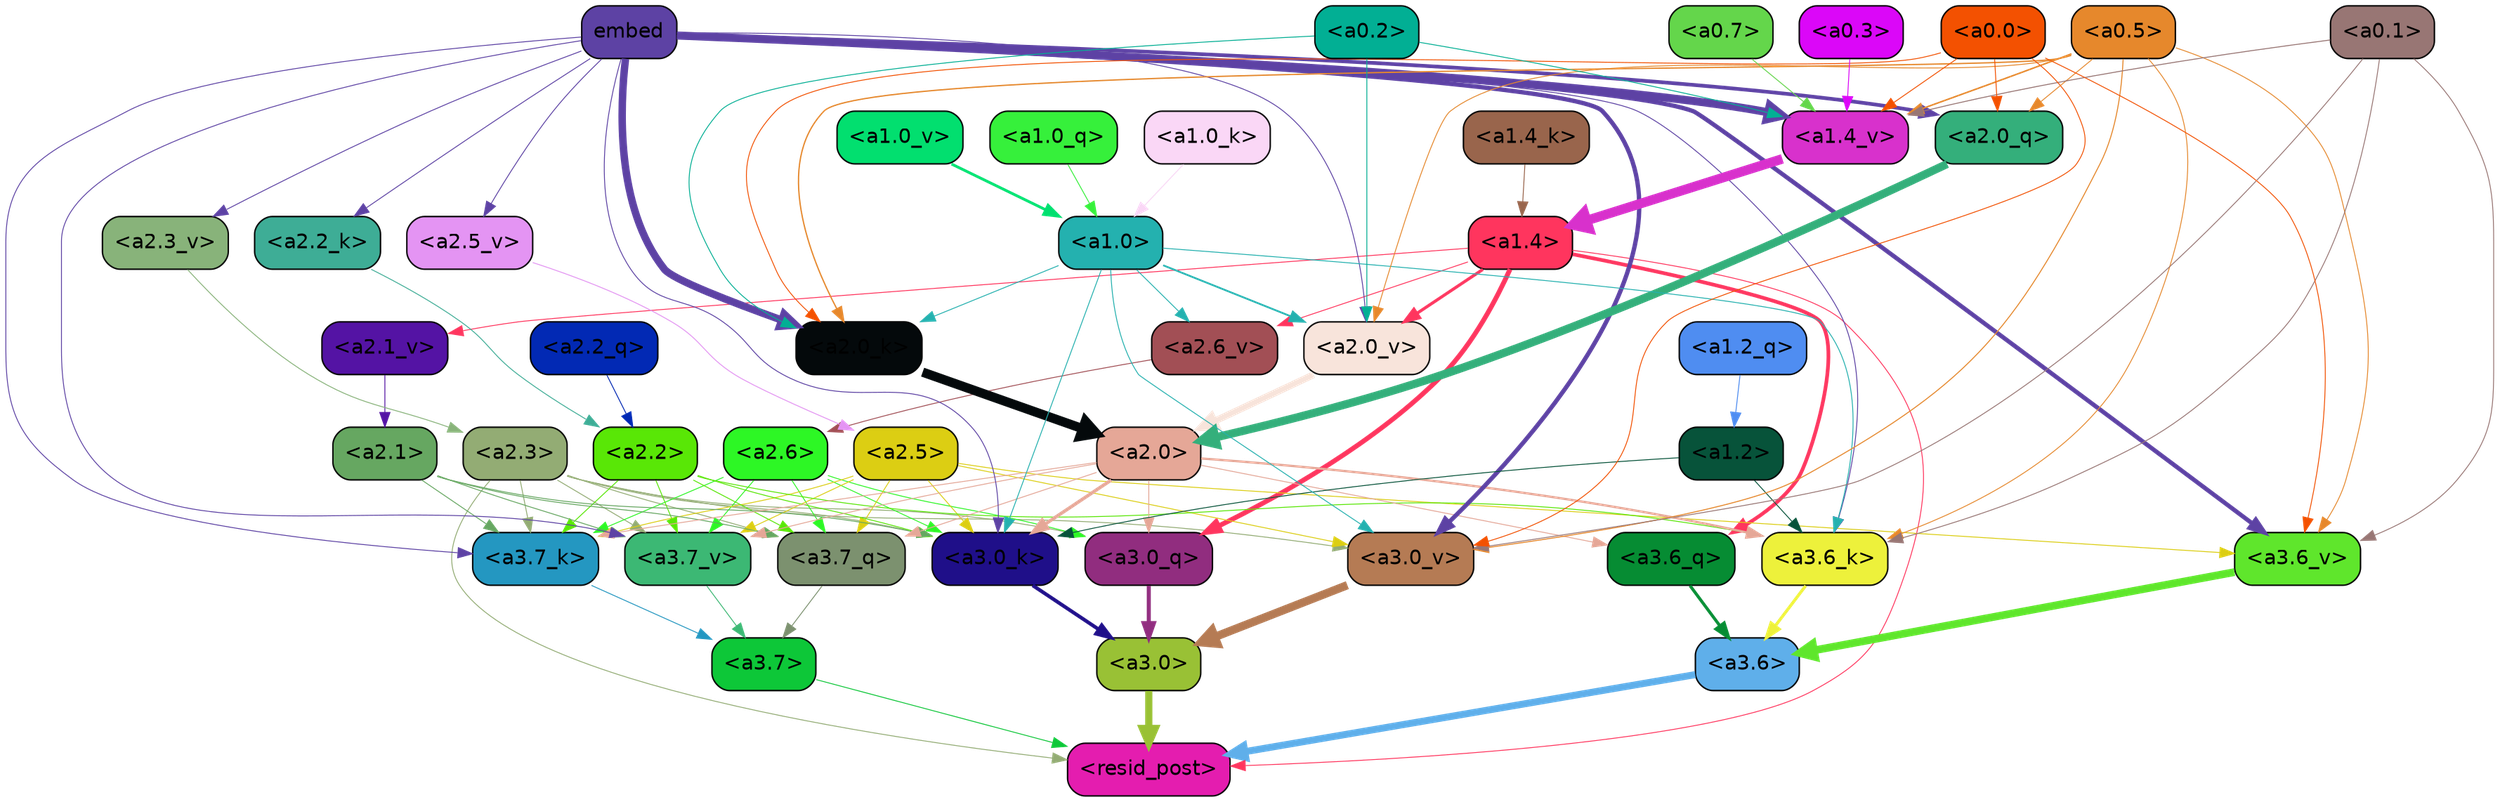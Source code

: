 strict digraph "" {
	graph [bgcolor=transparent,
		layout=dot,
		overlap=false,
		splines=true
	];
	"<a3.7>"	[color=black,
		fillcolor="#0dc738",
		fontname=Helvetica,
		shape=box,
		style="filled, rounded"];
	"<resid_post>"	[color=black,
		fillcolor="#e41daf",
		fontname=Helvetica,
		shape=box,
		style="filled, rounded"];
	"<a3.7>" -> "<resid_post>"	[color="#0dc738",
		penwidth=0.6];
	"<a3.6>"	[color=black,
		fillcolor="#5fafea",
		fontname=Helvetica,
		shape=box,
		style="filled, rounded"];
	"<a3.6>" -> "<resid_post>"	[color="#5fafea",
		penwidth=4.753257989883423];
	"<a3.0>"	[color=black,
		fillcolor="#99c135",
		fontname=Helvetica,
		shape=box,
		style="filled, rounded"];
	"<a3.0>" -> "<resid_post>"	[color="#99c135",
		penwidth=4.90053927898407];
	"<a2.3>"	[color=black,
		fillcolor="#93ac74",
		fontname=Helvetica,
		shape=box,
		style="filled, rounded"];
	"<a2.3>" -> "<resid_post>"	[color="#93ac74",
		penwidth=0.6];
	"<a3.7_q>"	[color=black,
		fillcolor="#7c916f",
		fontname=Helvetica,
		shape=box,
		style="filled, rounded"];
	"<a2.3>" -> "<a3.7_q>"	[color="#93ac74",
		penwidth=0.6];
	"<a3.0_q>"	[color=black,
		fillcolor="#912d7f",
		fontname=Helvetica,
		shape=box,
		style="filled, rounded"];
	"<a2.3>" -> "<a3.0_q>"	[color="#93ac74",
		penwidth=0.6];
	"<a3.7_k>"	[color=black,
		fillcolor="#2497c1",
		fontname=Helvetica,
		shape=box,
		style="filled, rounded"];
	"<a2.3>" -> "<a3.7_k>"	[color="#93ac74",
		penwidth=0.6];
	"<a3.0_k>"	[color=black,
		fillcolor="#1f0f89",
		fontname=Helvetica,
		shape=box,
		style="filled, rounded"];
	"<a2.3>" -> "<a3.0_k>"	[color="#93ac74",
		penwidth=0.6];
	"<a3.7_v>"	[color=black,
		fillcolor="#3cb874",
		fontname=Helvetica,
		shape=box,
		style="filled, rounded"];
	"<a2.3>" -> "<a3.7_v>"	[color="#93ac74",
		penwidth=0.6];
	"<a3.0_v>"	[color=black,
		fillcolor="#b57b54",
		fontname=Helvetica,
		shape=box,
		style="filled, rounded"];
	"<a2.3>" -> "<a3.0_v>"	[color="#93ac74",
		penwidth=0.6];
	"<a1.4>"	[color=black,
		fillcolor="#ff355e",
		fontname=Helvetica,
		shape=box,
		style="filled, rounded"];
	"<a1.4>" -> "<resid_post>"	[color="#ff355e",
		penwidth=0.6];
	"<a3.6_q>"	[color=black,
		fillcolor="#068c33",
		fontname=Helvetica,
		shape=box,
		style="filled, rounded"];
	"<a1.4>" -> "<a3.6_q>"	[color="#ff355e",
		penwidth=2.5149343013763428];
	"<a1.4>" -> "<a3.0_q>"	[color="#ff355e",
		penwidth=3.2760138511657715];
	"<a2.6_v>"	[color=black,
		fillcolor="#a24f55",
		fontname=Helvetica,
		shape=box,
		style="filled, rounded"];
	"<a1.4>" -> "<a2.6_v>"	[color="#ff355e",
		penwidth=0.6];
	"<a2.1_v>"	[color=black,
		fillcolor="#5413a4",
		fontname=Helvetica,
		shape=box,
		style="filled, rounded"];
	"<a1.4>" -> "<a2.1_v>"	[color="#ff355e",
		penwidth=0.6];
	"<a2.0_v>"	[color=black,
		fillcolor="#f8e4db",
		fontname=Helvetica,
		shape=box,
		style="filled, rounded"];
	"<a1.4>" -> "<a2.0_v>"	[color="#ff355e",
		penwidth=2.0870713144540787];
	"<a3.7_q>" -> "<a3.7>"	[color="#7c916f",
		penwidth=0.6];
	"<a3.6_q>" -> "<a3.6>"	[color="#068c33",
		penwidth=2.091020345687866];
	"<a3.0_q>" -> "<a3.0>"	[color="#912d7f",
		penwidth=2.7421876192092896];
	"<a3.7_k>" -> "<a3.7>"	[color="#2497c1",
		penwidth=0.6];
	"<a3.6_k>"	[color=black,
		fillcolor="#edf13b",
		fontname=Helvetica,
		shape=box,
		style="filled, rounded"];
	"<a3.6_k>" -> "<a3.6>"	[color="#edf13b",
		penwidth=2.048597991466522];
	"<a3.0_k>" -> "<a3.0>"	[color="#1f0f89",
		penwidth=2.476402521133423];
	"<a3.7_v>" -> "<a3.7>"	[color="#3cb874",
		penwidth=0.6];
	"<a3.6_v>"	[color=black,
		fillcolor="#5fe62c",
		fontname=Helvetica,
		shape=box,
		style="filled, rounded"];
	"<a3.6_v>" -> "<a3.6>"	[color="#5fe62c",
		penwidth=5.2550448179244995];
	"<a3.0_v>" -> "<a3.0>"	[color="#b57b54",
		penwidth=5.652270674705505];
	"<a2.6>"	[color=black,
		fillcolor="#2df725",
		fontname=Helvetica,
		shape=box,
		style="filled, rounded"];
	"<a2.6>" -> "<a3.7_q>"	[color="#2df725",
		penwidth=0.6];
	"<a2.6>" -> "<a3.0_q>"	[color="#2df725",
		penwidth=0.6];
	"<a2.6>" -> "<a3.7_k>"	[color="#2df725",
		penwidth=0.6];
	"<a2.6>" -> "<a3.0_k>"	[color="#2df725",
		penwidth=0.6];
	"<a2.6>" -> "<a3.7_v>"	[color="#2df725",
		penwidth=0.6];
	"<a2.5>"	[color=black,
		fillcolor="#dcce13",
		fontname=Helvetica,
		shape=box,
		style="filled, rounded"];
	"<a2.5>" -> "<a3.7_q>"	[color="#dcce13",
		penwidth=0.6];
	"<a2.5>" -> "<a3.7_k>"	[color="#dcce13",
		penwidth=0.6];
	"<a2.5>" -> "<a3.0_k>"	[color="#dcce13",
		penwidth=0.6];
	"<a2.5>" -> "<a3.7_v>"	[color="#dcce13",
		penwidth=0.6];
	"<a2.5>" -> "<a3.6_v>"	[color="#dcce13",
		penwidth=0.6];
	"<a2.5>" -> "<a3.0_v>"	[color="#dcce13",
		penwidth=0.6];
	"<a2.2>"	[color=black,
		fillcolor="#59e706",
		fontname=Helvetica,
		shape=box,
		style="filled, rounded"];
	"<a2.2>" -> "<a3.7_q>"	[color="#59e706",
		penwidth=0.6];
	"<a2.2>" -> "<a3.7_k>"	[color="#59e706",
		penwidth=0.6];
	"<a2.2>" -> "<a3.6_k>"	[color="#59e706",
		penwidth=0.6];
	"<a2.2>" -> "<a3.0_k>"	[color="#59e706",
		penwidth=0.6];
	"<a2.2>" -> "<a3.7_v>"	[color="#59e706",
		penwidth=0.6];
	"<a2.1>"	[color=black,
		fillcolor="#66a761",
		fontname=Helvetica,
		shape=box,
		style="filled, rounded"];
	"<a2.1>" -> "<a3.7_q>"	[color="#66a761",
		penwidth=0.6];
	"<a2.1>" -> "<a3.7_k>"	[color="#66a761",
		penwidth=0.6];
	"<a2.1>" -> "<a3.0_k>"	[color="#66a761",
		penwidth=0.6];
	"<a2.1>" -> "<a3.7_v>"	[color="#66a761",
		penwidth=0.6];
	"<a2.0>"	[color=black,
		fillcolor="#e5a797",
		fontname=Helvetica,
		shape=box,
		style="filled, rounded"];
	"<a2.0>" -> "<a3.7_q>"	[color="#e5a797",
		penwidth=0.6];
	"<a2.0>" -> "<a3.6_q>"	[color="#e5a797",
		penwidth=0.6];
	"<a2.0>" -> "<a3.0_q>"	[color="#e5a797",
		penwidth=0.6];
	"<a2.0>" -> "<a3.7_k>"	[color="#e5a797",
		penwidth=0.6];
	"<a2.0>" -> "<a3.6_k>"	[color="#e5a797",
		penwidth=1.5290023684501648];
	"<a2.0>" -> "<a3.0_k>"	[color="#e5a797",
		penwidth=2.2635570764541626];
	"<a2.0>" -> "<a3.7_v>"	[color="#e5a797",
		penwidth=0.6];
	embed	[color=black,
		fillcolor="#5d42a4",
		fontname=Helvetica,
		shape=box,
		style="filled, rounded"];
	embed -> "<a3.7_k>"	[color="#5d42a4",
		penwidth=0.6];
	embed -> "<a3.6_k>"	[color="#5d42a4",
		penwidth=0.6];
	embed -> "<a3.0_k>"	[color="#5d42a4",
		penwidth=0.6];
	embed -> "<a3.7_v>"	[color="#5d42a4",
		penwidth=0.6];
	embed -> "<a3.6_v>"	[color="#5d42a4",
		penwidth=2.9556376338005066];
	embed -> "<a3.0_v>"	[color="#5d42a4",
		penwidth=2.972973108291626];
	"<a2.0_q>"	[color=black,
		fillcolor="#34af7b",
		fontname=Helvetica,
		shape=box,
		style="filled, rounded"];
	embed -> "<a2.0_q>"	[color="#5d42a4",
		penwidth=2.522909115999937];
	"<a2.2_k>"	[color=black,
		fillcolor="#3ead96",
		fontname=Helvetica,
		shape=box,
		style="filled, rounded"];
	embed -> "<a2.2_k>"	[color="#5d42a4",
		penwidth=0.6];
	"<a2.0_k>"	[color=black,
		fillcolor="#04090b",
		fontname=Helvetica,
		shape=box,
		style="filled, rounded"];
	embed -> "<a2.0_k>"	[color="#5d42a4",
		penwidth=5.094568967819214];
	"<a2.5_v>"	[color=black,
		fillcolor="#e494f3",
		fontname=Helvetica,
		shape=box,
		style="filled, rounded"];
	embed -> "<a2.5_v>"	[color="#5d42a4",
		penwidth=0.6];
	"<a2.3_v>"	[color=black,
		fillcolor="#88b37a",
		fontname=Helvetica,
		shape=box,
		style="filled, rounded"];
	embed -> "<a2.3_v>"	[color="#5d42a4",
		penwidth=0.6];
	embed -> "<a2.0_v>"	[color="#5d42a4",
		penwidth=0.6];
	"<a1.4_v>"	[color=black,
		fillcolor="#d831cc",
		fontname=Helvetica,
		shape=box,
		style="filled, rounded"];
	embed -> "<a1.4_v>"	[color="#5d42a4",
		penwidth=5.504090070724487];
	"<a1.2>"	[color=black,
		fillcolor="#07533a",
		fontname=Helvetica,
		shape=box,
		style="filled, rounded"];
	"<a1.2>" -> "<a3.6_k>"	[color="#07533a",
		penwidth=0.6];
	"<a1.2>" -> "<a3.0_k>"	[color="#07533a",
		penwidth=0.6];
	"<a1.0>"	[color=black,
		fillcolor="#24b1af",
		fontname=Helvetica,
		shape=box,
		style="filled, rounded"];
	"<a1.0>" -> "<a3.6_k>"	[color="#24b1af",
		penwidth=0.6];
	"<a1.0>" -> "<a3.0_k>"	[color="#24b1af",
		penwidth=0.6];
	"<a1.0>" -> "<a3.0_v>"	[color="#24b1af",
		penwidth=0.6];
	"<a1.0>" -> "<a2.0_k>"	[color="#24b1af",
		penwidth=0.6];
	"<a1.0>" -> "<a2.6_v>"	[color="#24b1af",
		penwidth=0.6];
	"<a1.0>" -> "<a2.0_v>"	[color="#24b1af",
		penwidth=1.2152502536773682];
	"<a0.5>"	[color=black,
		fillcolor="#e6882c",
		fontname=Helvetica,
		shape=box,
		style="filled, rounded"];
	"<a0.5>" -> "<a3.6_k>"	[color="#e6882c",
		penwidth=0.6];
	"<a0.5>" -> "<a3.6_v>"	[color="#e6882c",
		penwidth=0.6];
	"<a0.5>" -> "<a3.0_v>"	[color="#e6882c",
		penwidth=0.6790935099124908];
	"<a0.5>" -> "<a2.0_q>"	[color="#e6882c",
		penwidth=0.6];
	"<a0.5>" -> "<a2.0_k>"	[color="#e6882c",
		penwidth=0.8835153579711914];
	"<a0.5>" -> "<a2.0_v>"	[color="#e6882c",
		penwidth=0.6];
	"<a0.5>" -> "<a1.4_v>"	[color="#e6882c",
		penwidth=1.022335171699524];
	"<a0.1>"	[color=black,
		fillcolor="#987674",
		fontname=Helvetica,
		shape=box,
		style="filled, rounded"];
	"<a0.1>" -> "<a3.6_k>"	[color="#987674",
		penwidth=0.6];
	"<a0.1>" -> "<a3.6_v>"	[color="#987674",
		penwidth=0.6];
	"<a0.1>" -> "<a3.0_v>"	[color="#987674",
		penwidth=0.6];
	"<a0.1>" -> "<a1.4_v>"	[color="#987674",
		penwidth=0.6438122987747192];
	"<a0.0>"	[color=black,
		fillcolor="#f35101",
		fontname=Helvetica,
		shape=box,
		style="filled, rounded"];
	"<a0.0>" -> "<a3.6_v>"	[color="#f35101",
		penwidth=0.6];
	"<a0.0>" -> "<a3.0_v>"	[color="#f35101",
		penwidth=0.6];
	"<a0.0>" -> "<a2.0_q>"	[color="#f35101",
		penwidth=0.6];
	"<a0.0>" -> "<a2.0_k>"	[color="#f35101",
		penwidth=0.6];
	"<a0.0>" -> "<a1.4_v>"	[color="#f35101",
		penwidth=0.6];
	"<a2.2_q>"	[color=black,
		fillcolor="#0229b4",
		fontname=Helvetica,
		shape=box,
		style="filled, rounded"];
	"<a2.2_q>" -> "<a2.2>"	[color="#0229b4",
		penwidth=0.6];
	"<a2.0_q>" -> "<a2.0>"	[color="#34af7b",
		penwidth=5.557696580886841];
	"<a2.2_k>" -> "<a2.2>"	[color="#3ead96",
		penwidth=0.6];
	"<a2.0_k>" -> "<a2.0>"	[color="#04090b",
		penwidth=6.320472955703735];
	"<a2.6_v>" -> "<a2.6>"	[color="#a24f55",
		penwidth=0.6];
	"<a2.5_v>" -> "<a2.5>"	[color="#e494f3",
		penwidth=0.6];
	"<a2.3_v>" -> "<a2.3>"	[color="#88b37a",
		penwidth=0.6];
	"<a2.1_v>" -> "<a2.1>"	[color="#5413a4",
		penwidth=0.6];
	"<a2.0_v>" -> "<a2.0>"	[color="#f8e4db",
		penwidth=4.611755967140198];
	"<a0.2>"	[color=black,
		fillcolor="#02af94",
		fontname=Helvetica,
		shape=box,
		style="filled, rounded"];
	"<a0.2>" -> "<a2.0_k>"	[color="#02af94",
		penwidth=0.6];
	"<a0.2>" -> "<a2.0_v>"	[color="#02af94",
		penwidth=0.6];
	"<a0.2>" -> "<a1.4_v>"	[color="#02af94",
		penwidth=0.6];
	"<a1.2_q>"	[color=black,
		fillcolor="#4f8df1",
		fontname=Helvetica,
		shape=box,
		style="filled, rounded"];
	"<a1.2_q>" -> "<a1.2>"	[color="#4f8df1",
		penwidth=0.6145738363265991];
	"<a1.0_q>"	[color=black,
		fillcolor="#36f03b",
		fontname=Helvetica,
		shape=box,
		style="filled, rounded"];
	"<a1.0_q>" -> "<a1.0>"	[color="#36f03b",
		penwidth=0.6];
	"<a1.4_k>"	[color=black,
		fillcolor="#99654c",
		fontname=Helvetica,
		shape=box,
		style="filled, rounded"];
	"<a1.4_k>" -> "<a1.4>"	[color="#99654c",
		penwidth=0.6];
	"<a1.0_k>"	[color=black,
		fillcolor="#fad7f6",
		fontname=Helvetica,
		shape=box,
		style="filled, rounded"];
	"<a1.0_k>" -> "<a1.0>"	[color="#fad7f6",
		penwidth=0.6];
	"<a1.4_v>" -> "<a1.4>"	[color="#d831cc",
		penwidth=6.5241758823394775];
	"<a1.0_v>"	[color=black,
		fillcolor="#02df6f",
		fontname=Helvetica,
		shape=box,
		style="filled, rounded"];
	"<a1.0_v>" -> "<a1.0>"	[color="#02df6f",
		penwidth=1.8809151649475098];
	"<a0.7>"	[color=black,
		fillcolor="#64d64b",
		fontname=Helvetica,
		shape=box,
		style="filled, rounded"];
	"<a0.7>" -> "<a1.4_v>"	[color="#64d64b",
		penwidth=0.6];
	"<a0.3>"	[color=black,
		fillcolor="#db07f8",
		fontname=Helvetica,
		shape=box,
		style="filled, rounded"];
	"<a0.3>" -> "<a1.4_v>"	[color="#db07f8",
		penwidth=0.6];
}
